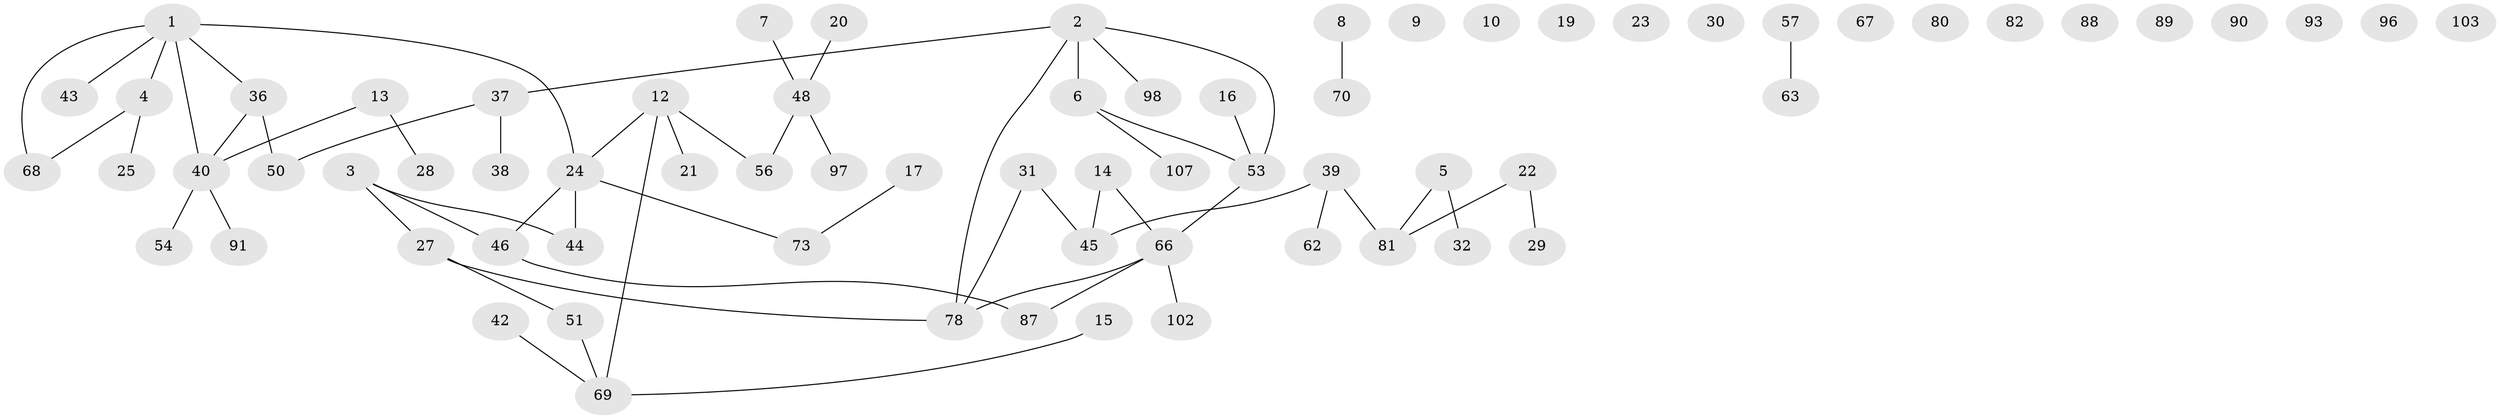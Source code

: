 // original degree distribution, {3: 0.18691588785046728, 2: 0.3364485981308411, 1: 0.27102803738317754, 0: 0.12149532710280374, 4: 0.07476635514018691, 5: 0.009345794392523364}
// Generated by graph-tools (version 1.1) at 2025/41/03/06/25 10:41:23]
// undirected, 70 vertices, 62 edges
graph export_dot {
graph [start="1"]
  node [color=gray90,style=filled];
  1 [super="+55"];
  2 [super="+106"];
  3 [super="+11"];
  4 [super="+33"];
  5 [super="+105"];
  6 [super="+74"];
  7 [super="+84"];
  8 [super="+18"];
  9;
  10;
  12 [super="+83"];
  13 [super="+101"];
  14 [super="+64"];
  15;
  16 [super="+26"];
  17;
  19;
  20;
  21 [super="+47"];
  22 [super="+34"];
  23 [super="+79"];
  24 [super="+35"];
  25;
  27 [super="+60"];
  28 [super="+41"];
  29;
  30;
  31 [super="+94"];
  32;
  36 [super="+104"];
  37 [super="+72"];
  38 [super="+86"];
  39 [super="+52"];
  40 [super="+65"];
  42 [super="+49"];
  43 [super="+61"];
  44;
  45;
  46 [super="+76"];
  48 [super="+58"];
  50 [super="+59"];
  51;
  53;
  54;
  56 [super="+95"];
  57;
  62;
  63 [super="+100"];
  66 [super="+71"];
  67;
  68 [super="+99"];
  69 [super="+75"];
  70;
  73 [super="+77"];
  78 [super="+85"];
  80;
  81 [super="+92"];
  82;
  87;
  88;
  89;
  90;
  91;
  93;
  96;
  97;
  98;
  102;
  103;
  107;
  1 -- 4;
  1 -- 36;
  1 -- 68;
  1 -- 43;
  1 -- 40;
  1 -- 24;
  2 -- 37;
  2 -- 78;
  2 -- 53;
  2 -- 6;
  2 -- 98;
  3 -- 44;
  3 -- 46;
  3 -- 27;
  4 -- 25;
  4 -- 68;
  5 -- 32;
  5 -- 81;
  6 -- 53;
  6 -- 107;
  7 -- 48;
  8 -- 70;
  12 -- 21;
  12 -- 69;
  12 -- 24;
  12 -- 56;
  13 -- 40;
  13 -- 28;
  14 -- 66;
  14 -- 45;
  15 -- 69;
  16 -- 53;
  17 -- 73;
  20 -- 48;
  22 -- 29;
  22 -- 81;
  24 -- 44;
  24 -- 73;
  24 -- 46;
  27 -- 78;
  27 -- 51;
  31 -- 78;
  31 -- 45;
  36 -- 50;
  36 -- 40;
  37 -- 38;
  37 -- 50;
  39 -- 45;
  39 -- 81;
  39 -- 62;
  40 -- 91;
  40 -- 54;
  42 -- 69;
  46 -- 87;
  48 -- 97;
  48 -- 56;
  51 -- 69;
  53 -- 66;
  57 -- 63;
  66 -- 102;
  66 -- 78;
  66 -- 87;
}
